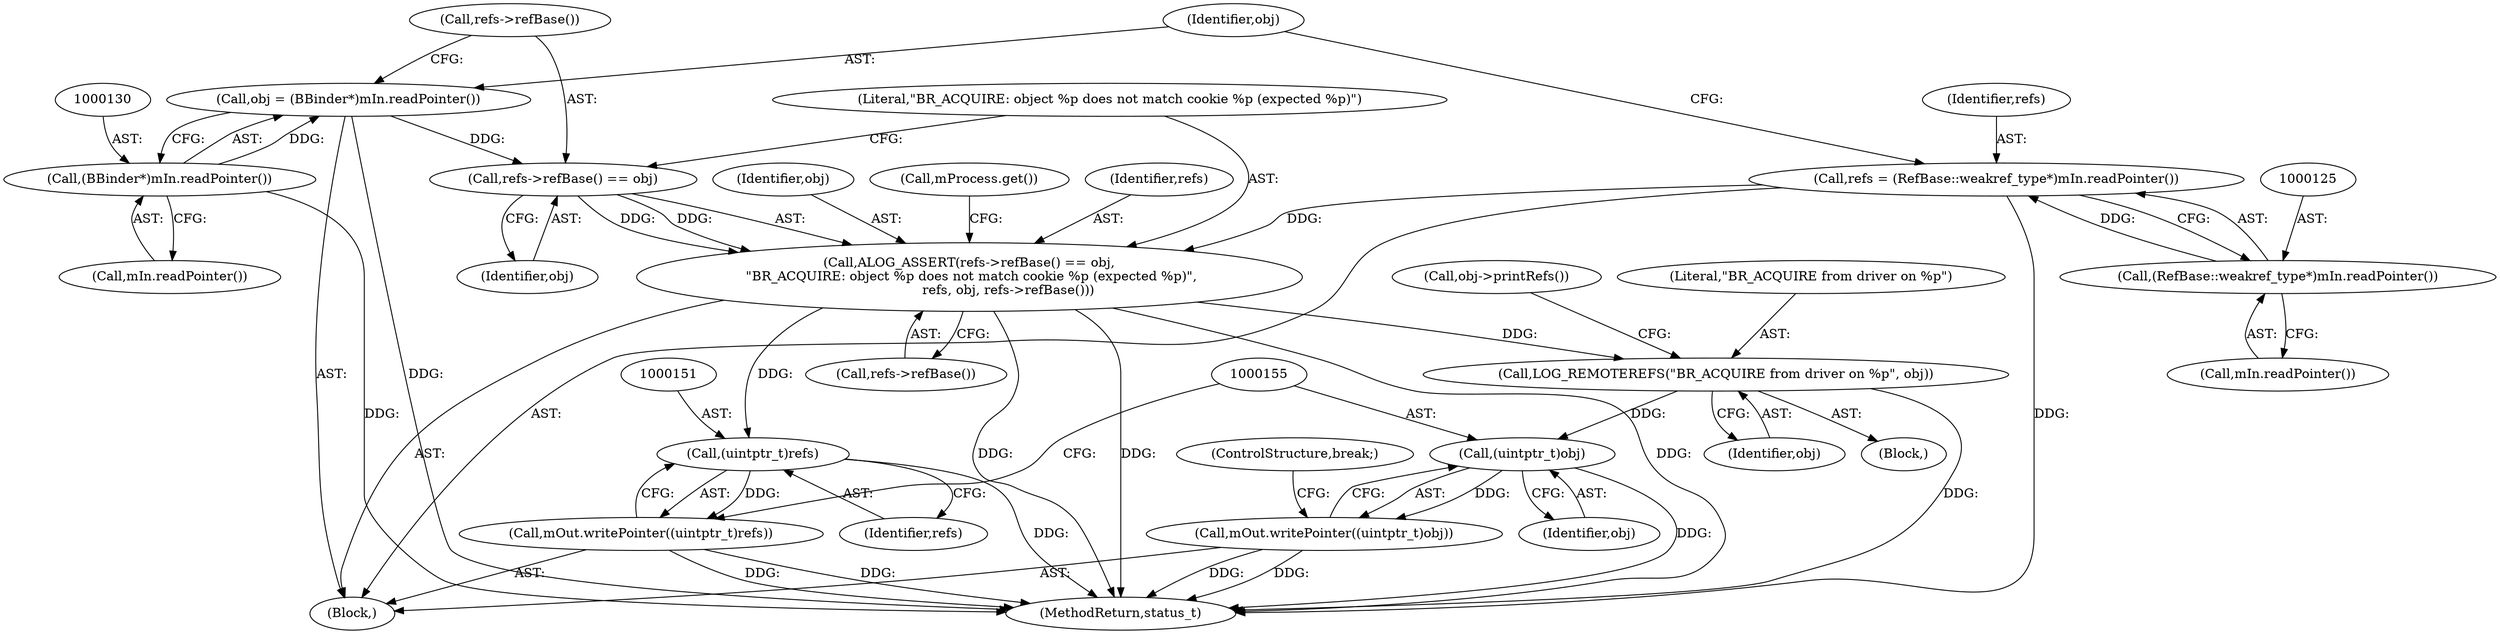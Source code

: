 digraph "0_Android_a59b827869a2ea04022dd225007f29af8d61837a@pointer" {
"1000132" [label="(Call,ALOG_ASSERT(refs->refBase() == obj,\n \"BR_ACQUIRE: object %p does not match cookie %p (expected %p)\",\n                   refs, obj, refs->refBase()))"];
"1000133" [label="(Call,refs->refBase() == obj)"];
"1000127" [label="(Call,obj = (BBinder*)mIn.readPointer())"];
"1000129" [label="(Call,(BBinder*)mIn.readPointer())"];
"1000122" [label="(Call,refs = (RefBase::weakref_type*)mIn.readPointer())"];
"1000124" [label="(Call,(RefBase::weakref_type*)mIn.readPointer())"];
"1000143" [label="(Call,LOG_REMOTEREFS(\"BR_ACQUIRE from driver on %p\", obj))"];
"1000154" [label="(Call,(uintptr_t)obj)"];
"1000153" [label="(Call,mOut.writePointer((uintptr_t)obj))"];
"1000150" [label="(Call,(uintptr_t)refs)"];
"1000149" [label="(Call,mOut.writePointer((uintptr_t)refs))"];
"1000113" [label="(Block,)"];
"1000126" [label="(Call,mIn.readPointer())"];
"1000146" [label="(Call,obj->printRefs())"];
"1000122" [label="(Call,refs = (RefBase::weakref_type*)mIn.readPointer())"];
"1000150" [label="(Call,(uintptr_t)refs)"];
"1000123" [label="(Identifier,refs)"];
"1000585" [label="(MethodReturn,status_t)"];
"1000144" [label="(Literal,\"BR_ACQUIRE from driver on %p\")"];
"1000142" [label="(Block,)"];
"1000156" [label="(Identifier,obj)"];
"1000138" [label="(Identifier,obj)"];
"1000141" [label="(Call,mProcess.get())"];
"1000143" [label="(Call,LOG_REMOTEREFS(\"BR_ACQUIRE from driver on %p\", obj))"];
"1000149" [label="(Call,mOut.writePointer((uintptr_t)refs))"];
"1000134" [label="(Call,refs->refBase())"];
"1000135" [label="(Identifier,obj)"];
"1000137" [label="(Identifier,refs)"];
"1000133" [label="(Call,refs->refBase() == obj)"];
"1000152" [label="(Identifier,refs)"];
"1000153" [label="(Call,mOut.writePointer((uintptr_t)obj))"];
"1000136" [label="(Literal,\"BR_ACQUIRE: object %p does not match cookie %p (expected %p)\")"];
"1000157" [label="(ControlStructure,break;)"];
"1000139" [label="(Call,refs->refBase())"];
"1000129" [label="(Call,(BBinder*)mIn.readPointer())"];
"1000145" [label="(Identifier,obj)"];
"1000127" [label="(Call,obj = (BBinder*)mIn.readPointer())"];
"1000132" [label="(Call,ALOG_ASSERT(refs->refBase() == obj,\n \"BR_ACQUIRE: object %p does not match cookie %p (expected %p)\",\n                   refs, obj, refs->refBase()))"];
"1000128" [label="(Identifier,obj)"];
"1000131" [label="(Call,mIn.readPointer())"];
"1000154" [label="(Call,(uintptr_t)obj)"];
"1000124" [label="(Call,(RefBase::weakref_type*)mIn.readPointer())"];
"1000132" -> "1000113"  [label="AST: "];
"1000132" -> "1000139"  [label="CFG: "];
"1000133" -> "1000132"  [label="AST: "];
"1000136" -> "1000132"  [label="AST: "];
"1000137" -> "1000132"  [label="AST: "];
"1000138" -> "1000132"  [label="AST: "];
"1000139" -> "1000132"  [label="AST: "];
"1000141" -> "1000132"  [label="CFG: "];
"1000132" -> "1000585"  [label="DDG: "];
"1000132" -> "1000585"  [label="DDG: "];
"1000132" -> "1000585"  [label="DDG: "];
"1000133" -> "1000132"  [label="DDG: "];
"1000133" -> "1000132"  [label="DDG: "];
"1000122" -> "1000132"  [label="DDG: "];
"1000132" -> "1000143"  [label="DDG: "];
"1000132" -> "1000150"  [label="DDG: "];
"1000133" -> "1000135"  [label="CFG: "];
"1000134" -> "1000133"  [label="AST: "];
"1000135" -> "1000133"  [label="AST: "];
"1000136" -> "1000133"  [label="CFG: "];
"1000127" -> "1000133"  [label="DDG: "];
"1000127" -> "1000113"  [label="AST: "];
"1000127" -> "1000129"  [label="CFG: "];
"1000128" -> "1000127"  [label="AST: "];
"1000129" -> "1000127"  [label="AST: "];
"1000134" -> "1000127"  [label="CFG: "];
"1000127" -> "1000585"  [label="DDG: "];
"1000129" -> "1000127"  [label="DDG: "];
"1000129" -> "1000131"  [label="CFG: "];
"1000130" -> "1000129"  [label="AST: "];
"1000131" -> "1000129"  [label="AST: "];
"1000129" -> "1000585"  [label="DDG: "];
"1000122" -> "1000113"  [label="AST: "];
"1000122" -> "1000124"  [label="CFG: "];
"1000123" -> "1000122"  [label="AST: "];
"1000124" -> "1000122"  [label="AST: "];
"1000128" -> "1000122"  [label="CFG: "];
"1000122" -> "1000585"  [label="DDG: "];
"1000124" -> "1000122"  [label="DDG: "];
"1000124" -> "1000126"  [label="CFG: "];
"1000125" -> "1000124"  [label="AST: "];
"1000126" -> "1000124"  [label="AST: "];
"1000143" -> "1000142"  [label="AST: "];
"1000143" -> "1000145"  [label="CFG: "];
"1000144" -> "1000143"  [label="AST: "];
"1000145" -> "1000143"  [label="AST: "];
"1000146" -> "1000143"  [label="CFG: "];
"1000143" -> "1000585"  [label="DDG: "];
"1000143" -> "1000154"  [label="DDG: "];
"1000154" -> "1000153"  [label="AST: "];
"1000154" -> "1000156"  [label="CFG: "];
"1000155" -> "1000154"  [label="AST: "];
"1000156" -> "1000154"  [label="AST: "];
"1000153" -> "1000154"  [label="CFG: "];
"1000154" -> "1000585"  [label="DDG: "];
"1000154" -> "1000153"  [label="DDG: "];
"1000153" -> "1000113"  [label="AST: "];
"1000157" -> "1000153"  [label="CFG: "];
"1000153" -> "1000585"  [label="DDG: "];
"1000153" -> "1000585"  [label="DDG: "];
"1000150" -> "1000149"  [label="AST: "];
"1000150" -> "1000152"  [label="CFG: "];
"1000151" -> "1000150"  [label="AST: "];
"1000152" -> "1000150"  [label="AST: "];
"1000149" -> "1000150"  [label="CFG: "];
"1000150" -> "1000585"  [label="DDG: "];
"1000150" -> "1000149"  [label="DDG: "];
"1000149" -> "1000113"  [label="AST: "];
"1000155" -> "1000149"  [label="CFG: "];
"1000149" -> "1000585"  [label="DDG: "];
"1000149" -> "1000585"  [label="DDG: "];
}
